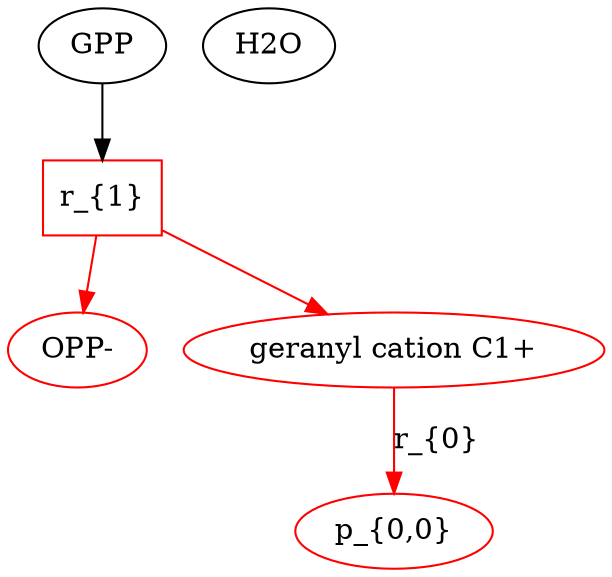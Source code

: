 digraph g {

// id = 0, graphName = GPP
"0-0" [ shape=ellipse label="GPP" image="out/001_g_0_11311100.svg" color="black" ];
// id = 1, graphName = H2O
"1-0" [ shape=ellipse label="H2O" image="out/002_g_2_11311100.svg" color="black" ];
// id = 2, graphName = OPP-
"2-0" [ shape=ellipse label="OPP-" image="out/003_g_3_11311100.svg" color="red" ];
// id = 3, graphName = geranyl cation C1+
"3-0" [ shape=ellipse label="geranyl cation C1+" image="out/004_g_4_11311100.svg" color="red" ];
// id = 5, graphName = p_{0,0}
"5-0" [ shape=ellipse label="p_{0,0}" image="out/005_g_41_11311100.svg" color="red" ];
// id = 4{ 'GPP' }, 'Disphophate loss general', { 'OPP-' 'geranyl cation C1+' }
"4-0" [ shape=box label="r_{1}"color="red" ];
// id = 4{ 'GPP' }, 'Disphophate loss general', { 'OPP-' 'geranyl cation C1+' }
"0-0" -> "4-0" [color="black" ];
"4-0" -> "2-0" [color="red" ];
"4-0" -> "3-0" [color="red" ];
// id = 6{ 'geranyl cation C1+' }, '1,2 hydrid shift', { 'p_{0,0}' }
"3-0" -> "5-0" [ label="r_{0}" color="red" ];
}
